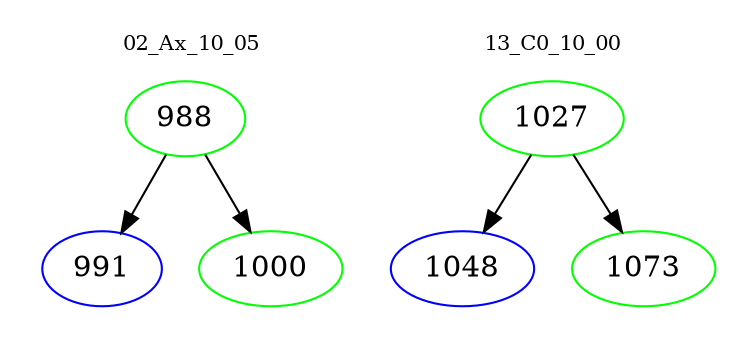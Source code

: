 digraph{
subgraph cluster_0 {
color = white
label = "02_Ax_10_05";
fontsize=10;
T0_988 [label="988", color="green"]
T0_988 -> T0_991 [color="black"]
T0_991 [label="991", color="blue"]
T0_988 -> T0_1000 [color="black"]
T0_1000 [label="1000", color="green"]
}
subgraph cluster_1 {
color = white
label = "13_C0_10_00";
fontsize=10;
T1_1027 [label="1027", color="green"]
T1_1027 -> T1_1048 [color="black"]
T1_1048 [label="1048", color="blue"]
T1_1027 -> T1_1073 [color="black"]
T1_1073 [label="1073", color="green"]
}
}
